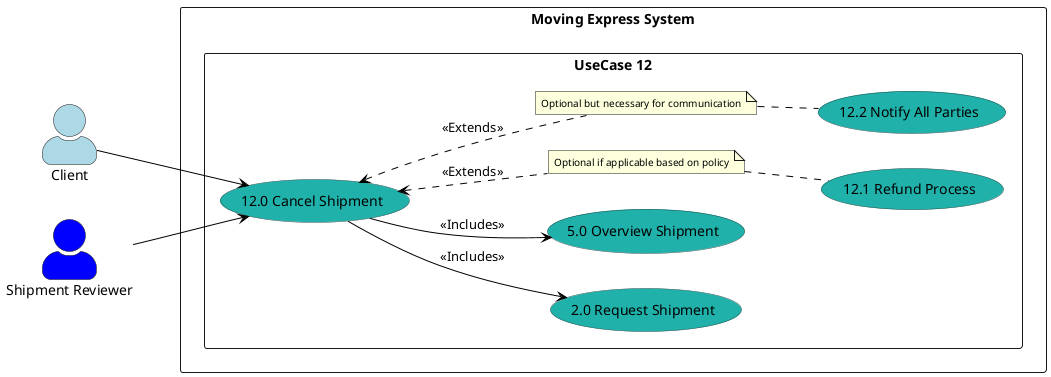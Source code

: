@startuml

left to right direction
skinparam actorStyle awesome

skinparam note {
 FontSize 10
}
skinparam usecase {
   BackgroundColor DarkSeaGreen
   BorderColor DarkSlateGray
   ArrowColor Black
   ActorBorderColor black
   ActorBackgroundColor<< Human >> Gold
}

actor Client as "Client" #LightBlue
actor "Shipment Reviewer" as ShipmentReviewer #Blue

rectangle "Moving Express System" {
   rectangle "UseCase 12" {
     usecase "2.0 Request Shipment" as UC2 #LightSeaGreen
     usecase "5.0 Overview Shipment" as UC5 #LightSeaGreen
     usecase "12.0 Cancel Shipment" as UC12 #LightSeaGreen
     usecase "12.1 Refund Process" as UC12_1 #LightSeaGreen
     usecase "12.2 Notify All Parties" as UC12_2 #LightSeaGreen

     note "Optional if applicable based on policy" as N1
     note "Optional but necessary for communication" as N2
   }
}

Client --> UC12

ShipmentReviewer --> UC12

UC12 --> UC2 : <<Includes>>
UC12 --> UC5 : <<Includes>>

UC12 <.. N1 : <<Extends>>
N1 .. (UC12_1)

UC12 <.. N2 : <<Extends>>
N2 .. (UC12_2)



@enduml
